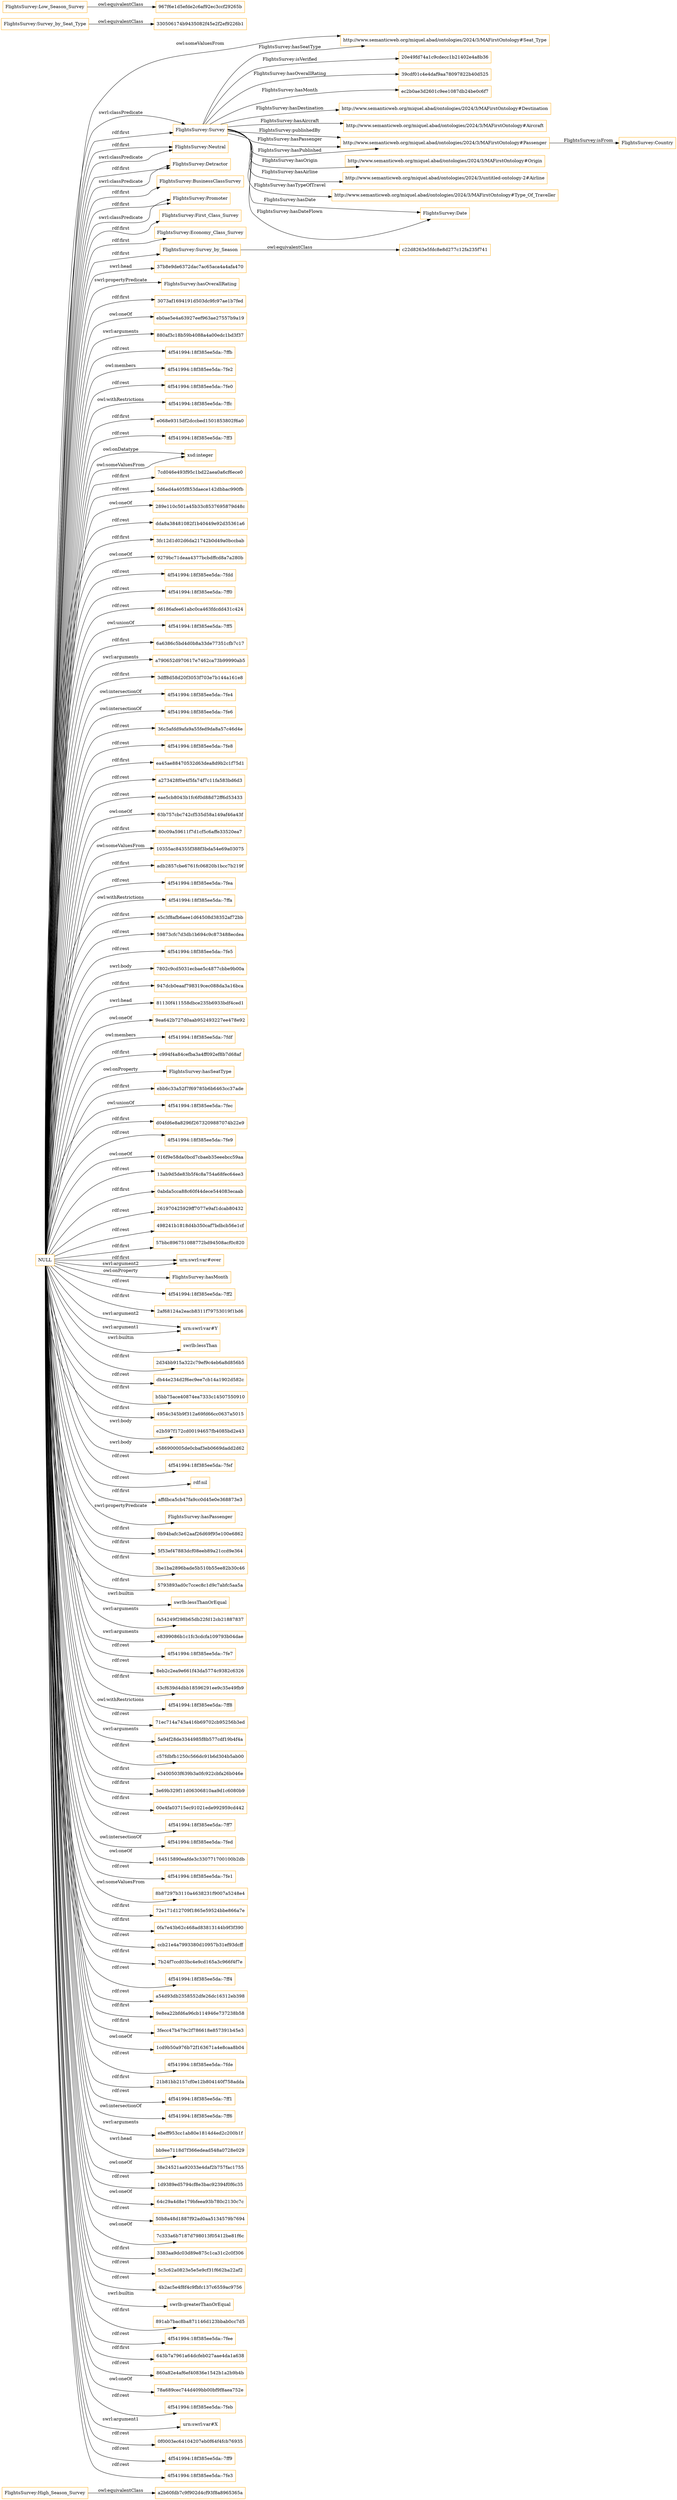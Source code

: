 digraph ar2dtool_diagram { 
rankdir=LR;
size="1501"
node [shape = rectangle, color="orange"]; "a2b60fdb7c9f902d4cf93f8a8965365a" "http://www.semanticweb.org/miquel.abad/ontologies/2024/3/MAFirstOntology#Destination" "FlightsSurvey:Neutral" "330506174b9435082f45e2f2ef9226b1" "FlightsSurvey:Detractor" "FlightsSurvey:High_Season_Survey" "http://www.semanticweb.org/miquel.abad/ontologies/2024/3/MAFirstOntology#Aircraft" "FlightsSurvey:Survey_by_Seat_Type" "http://www.semanticweb.org/miquel.abad/ontologies/2024/3/MAFirstOntology#Passenger" "FlightsSurvey:BusinessClassSurvey" "FlightsSurvey:Promoter" "967f6e1d5efde2c6af92ec3ccf29265b" "http://www.semanticweb.org/miquel.abad/ontologies/2024/3/MAFirstOntology#Origin" "FlightsSurvey:First_Class_Survey" "FlightsSurvey:Economy_Class_Survey" "http://www.semanticweb.org/miquel.abad/ontologies/2024/3/untitled-ontology-2#Airline" "http://www.semanticweb.org/miquel.abad/ontologies/2024/3/MAFirstOntology#Type_Of_Traveller" "FlightsSurvey:Country" "c22d8263e5fdc8e8d277c12fa235f741" "http://www.semanticweb.org/miquel.abad/ontologies/2024/3/MAFirstOntology#Seat_Type" "FlightsSurvey:Low_Season_Survey" "FlightsSurvey:Date" "FlightsSurvey:Survey_by_Season" "FlightsSurvey:Survey" ; /*classes style*/
	"NULL" -> "37b8e9de6372dac7ac65aca4a4afa470" [ label = "swrl:head" ];
	"NULL" -> "FlightsSurvey:hasOverallRating" [ label = "swrl:propertyPredicate" ];
	"NULL" -> "3073af1694191d503dc9fc97ae1b7fed" [ label = "rdf:first" ];
	"NULL" -> "eb0ae5e4a63927eef963ae27557b9a19" [ label = "owl:oneOf" ];
	"NULL" -> "880af3c18b59b4088a4a00edc1bd3f37" [ label = "swrl:arguments" ];
	"NULL" -> "4f541994:18f385ee5da:-7ffb" [ label = "rdf:rest" ];
	"NULL" -> "4f541994:18f385ee5da:-7fe2" [ label = "owl:members" ];
	"NULL" -> "4f541994:18f385ee5da:-7fe0" [ label = "rdf:rest" ];
	"NULL" -> "4f541994:18f385ee5da:-7ffc" [ label = "owl:withRestrictions" ];
	"NULL" -> "FlightsSurvey:Economy_Class_Survey" [ label = "rdf:first" ];
	"NULL" -> "e068e9315df2dccbed1501853802f6a0" [ label = "rdf:first" ];
	"NULL" -> "4f541994:18f385ee5da:-7ff3" [ label = "rdf:rest" ];
	"NULL" -> "xsd:integer" [ label = "owl:onDatatype" ];
	"NULL" -> "7cd046e493f95c1bd22aea0a6cf6ece0" [ label = "rdf:first" ];
	"NULL" -> "5d6ed4a405f853daece142dbbac990fb" [ label = "rdf:rest" ];
	"NULL" -> "289e110c501a45b33c8537695879d48c" [ label = "owl:oneOf" ];
	"NULL" -> "dda8a38481082f1b40449e92d35361a6" [ label = "rdf:rest" ];
	"NULL" -> "FlightsSurvey:Promoter" [ label = "rdf:first" ];
	"NULL" -> "3fc12d1d02d6da21742b0d49a0bccbab" [ label = "rdf:first" ];
	"NULL" -> "9279bc71deaa4377bcbdffcd8a7a280b" [ label = "owl:oneOf" ];
	"NULL" -> "4f541994:18f385ee5da:-7fdd" [ label = "rdf:rest" ];
	"NULL" -> "FlightsSurvey:Survey" [ label = "rdf:first" ];
	"NULL" -> "4f541994:18f385ee5da:-7ff0" [ label = "rdf:rest" ];
	"NULL" -> "d6186afee61abc0ca463fdcdd431c424" [ label = "rdf:rest" ];
	"NULL" -> "4f541994:18f385ee5da:-7ff5" [ label = "owl:unionOf" ];
	"NULL" -> "6a6386c5bd4d0b8a33de77351cfb7c17" [ label = "rdf:first" ];
	"NULL" -> "http://www.semanticweb.org/miquel.abad/ontologies/2024/3/MAFirstOntology#Seat_Type" [ label = "owl:someValuesFrom" ];
	"NULL" -> "a790652d970617e7462ca73b99990ab5" [ label = "swrl:arguments" ];
	"NULL" -> "3dff8d58d20f3053f703e7b144a161e8" [ label = "rdf:first" ];
	"NULL" -> "4f541994:18f385ee5da:-7fe4" [ label = "owl:intersectionOf" ];
	"NULL" -> "FlightsSurvey:Neutral" [ label = "rdf:first" ];
	"NULL" -> "4f541994:18f385ee5da:-7fe6" [ label = "owl:intersectionOf" ];
	"NULL" -> "36c5afdd9afa9a55fed9da8a57c46d4e" [ label = "rdf:rest" ];
	"NULL" -> "4f541994:18f385ee5da:-7fe8" [ label = "rdf:rest" ];
	"NULL" -> "ea45ae88470532d63dea8d9b2c1f75d1" [ label = "rdf:first" ];
	"NULL" -> "a273428f0e4f5fa74f7c11fa583bd6d3" [ label = "rdf:rest" ];
	"NULL" -> "FlightsSurvey:First_Class_Survey" [ label = "rdf:first" ];
	"NULL" -> "eae5cb8043b1fc6f0d88d72ff6d53433" [ label = "rdf:rest" ];
	"NULL" -> "63b757cbc742cf535d58a149af46a43f" [ label = "owl:oneOf" ];
	"NULL" -> "80c09a59611f7d1cf5c6affe33520ea7" [ label = "rdf:first" ];
	"NULL" -> "10355ac84355f388f3bda54e69a03075" [ label = "owl:someValuesFrom" ];
	"NULL" -> "adb2857cbe6761fc06820b1bcc7b219f" [ label = "rdf:first" ];
	"NULL" -> "4f541994:18f385ee5da:-7fea" [ label = "rdf:rest" ];
	"NULL" -> "4f541994:18f385ee5da:-7ffa" [ label = "owl:withRestrictions" ];
	"NULL" -> "a5c3f8afb6aee1d64508d38352af72bb" [ label = "rdf:first" ];
	"NULL" -> "59873cfc7d3db1b694c9c873488ecdea" [ label = "rdf:rest" ];
	"NULL" -> "4f541994:18f385ee5da:-7fe5" [ label = "rdf:rest" ];
	"NULL" -> "7802c9cd5031ecbae5c4877cbbe9b00a" [ label = "swrl:body" ];
	"NULL" -> "947dcb0eaaf798319cec088da3a16bca" [ label = "rdf:first" ];
	"NULL" -> "81130f411558dbce235b6933bdf4ced1" [ label = "swrl:head" ];
	"NULL" -> "9ea642b727d0aab952493227ee478e92" [ label = "owl:oneOf" ];
	"NULL" -> "4f541994:18f385ee5da:-7fdf" [ label = "owl:members" ];
	"NULL" -> "c994f4a84cefba3a4ff092ef8b7d68af" [ label = "rdf:first" ];
	"NULL" -> "FlightsSurvey:hasSeatType" [ label = "owl:onProperty" ];
	"NULL" -> "ebb6c33a52f7f69785b6b6463cc37ade" [ label = "rdf:first" ];
	"NULL" -> "4f541994:18f385ee5da:-7fec" [ label = "owl:unionOf" ];
	"NULL" -> "d04fd6e8a8296f2673209887074b22e9" [ label = "rdf:first" ];
	"NULL" -> "4f541994:18f385ee5da:-7fe9" [ label = "rdf:rest" ];
	"NULL" -> "016f9e58da0bcd7cbaeb35eeebcc59aa" [ label = "owl:oneOf" ];
	"NULL" -> "13ab9d5de83b5f4c8a754a68fec64ee3" [ label = "rdf:rest" ];
	"NULL" -> "0abda5cca88c60f44dece544083ecaab" [ label = "rdf:first" ];
	"NULL" -> "261970425929ff7077e9af1dcab80432" [ label = "rdf:rest" ];
	"NULL" -> "498241b1818d4b350caf7bdbcb56e1cf" [ label = "rdf:rest" ];
	"NULL" -> "57bbc896751088772bd94508acf0c820" [ label = "rdf:first" ];
	"NULL" -> "urn:swrl:var#over" [ label = "rdf:first" ];
	"NULL" -> "FlightsSurvey:hasMonth" [ label = "owl:onProperty" ];
	"NULL" -> "4f541994:18f385ee5da:-7ff2" [ label = "rdf:rest" ];
	"NULL" -> "FlightsSurvey:Neutral" [ label = "swrl:classPredicate" ];
	"NULL" -> "2af68124a2eacb8311f79753019f1bd6" [ label = "rdf:first" ];
	"NULL" -> "urn:swrl:var#Y" [ label = "swrl:argument2" ];
	"NULL" -> "swrlb:lessThan" [ label = "swrl:builtin" ];
	"NULL" -> "2d34bb915a322c79ef9c4eb6a8d856b5" [ label = "rdf:first" ];
	"NULL" -> "db44e234d2f6ec9ee7cb14a1902d582c" [ label = "rdf:rest" ];
	"NULL" -> "b5bb75ace40874ea7333c14507550910" [ label = "rdf:first" ];
	"NULL" -> "4954c345b9f312a69fd66cc0637a5015" [ label = "rdf:first" ];
	"NULL" -> "e2b597f172cd00194657fb4085bd2e43" [ label = "swrl:body" ];
	"NULL" -> "e586900005de0cbaf3eb0669dadd2d62" [ label = "swrl:body" ];
	"NULL" -> "4f541994:18f385ee5da:-7fef" [ label = "rdf:rest" ];
	"NULL" -> "rdf:nil" [ label = "rdf:rest" ];
	"NULL" -> "affdbca5cb47fa9cc0d45e0e368873e3" [ label = "rdf:first" ];
	"NULL" -> "FlightsSurvey:hasPassenger" [ label = "swrl:propertyPredicate" ];
	"NULL" -> "0b94bafc3e62aaf26d69f95e100e6862" [ label = "rdf:first" ];
	"NULL" -> "5f53ef47883dcf08eeb89a21ccd9e364" [ label = "rdf:first" ];
	"NULL" -> "3be1ba2896bade5b510b55ee82b30c46" [ label = "rdf:first" ];
	"NULL" -> "5793893ad0c7ccec8c1d9c7abfc5aa5a" [ label = "rdf:first" ];
	"NULL" -> "swrlb:lessThanOrEqual" [ label = "swrl:builtin" ];
	"NULL" -> "fa54249f298b65db22fd12cb21887837" [ label = "swrl:arguments" ];
	"NULL" -> "e8399086b1c1fc3cdcfa109793b04dae" [ label = "swrl:arguments" ];
	"NULL" -> "4f541994:18f385ee5da:-7fe7" [ label = "rdf:rest" ];
	"NULL" -> "8eb2c2ea9e661f43da5774c9382c6326" [ label = "rdf:rest" ];
	"NULL" -> "FlightsSurvey:Detractor" [ label = "rdf:first" ];
	"NULL" -> "43cf639d4dbb18596291ee9c35e49fb9" [ label = "rdf:first" ];
	"NULL" -> "4f541994:18f385ee5da:-7ff8" [ label = "owl:withRestrictions" ];
	"NULL" -> "71ec714a743a416b69702cb95256b3ed" [ label = "rdf:rest" ];
	"NULL" -> "5a94f28de3344985f8b577cdf19b4f4a" [ label = "swrl:arguments" ];
	"NULL" -> "urn:swrl:var#Y" [ label = "swrl:argument1" ];
	"NULL" -> "c57fdbfb1250c566dc91b6d304b5ab00" [ label = "rdf:first" ];
	"NULL" -> "e3400503f639b3a0fc922cbfa26b046e" [ label = "rdf:first" ];
	"NULL" -> "urn:swrl:var#over" [ label = "swrl:argument2" ];
	"NULL" -> "3e69b329f11d06306810aa9d1c6080b9" [ label = "rdf:first" ];
	"NULL" -> "FlightsSurvey:Survey" [ label = "swrl:classPredicate" ];
	"NULL" -> "00e4fa03715ec91021ede992959cd442" [ label = "rdf:first" ];
	"NULL" -> "4f541994:18f385ee5da:-7ff7" [ label = "rdf:rest" ];
	"NULL" -> "4f541994:18f385ee5da:-7fed" [ label = "owl:intersectionOf" ];
	"NULL" -> "164515890eafde3c330771700100b2db" [ label = "owl:oneOf" ];
	"NULL" -> "4f541994:18f385ee5da:-7fe1" [ label = "rdf:rest" ];
	"NULL" -> "8b87297b3110a4638231f9007a5248e4" [ label = "owl:someValuesFrom" ];
	"NULL" -> "72e171d12709f1865e59524bbe866a7e" [ label = "rdf:first" ];
	"NULL" -> "0fa7e43b62c468ad83813144b9f3f390" [ label = "rdf:first" ];
	"NULL" -> "ccb21e4a7993380d10957b31ef93dcff" [ label = "rdf:rest" ];
	"NULL" -> "7b24f7ccd03bc4e9cd165a3c966f4f7e" [ label = "rdf:first" ];
	"NULL" -> "4f541994:18f385ee5da:-7ff4" [ label = "rdf:rest" ];
	"NULL" -> "a54d93db2358552dfe26dc16312eb398" [ label = "rdf:rest" ];
	"NULL" -> "9e8ea22bfd6a96cb114946e737238b58" [ label = "rdf:first" ];
	"NULL" -> "3fecc47b479c2f786618e857391b45e3" [ label = "rdf:first" ];
	"NULL" -> "1cd9b50a976b72f163671a4e8caa8b04" [ label = "owl:oneOf" ];
	"NULL" -> "4f541994:18f385ee5da:-7fde" [ label = "rdf:rest" ];
	"NULL" -> "21b81bb2157cf0e12b804140f758adda" [ label = "rdf:first" ];
	"NULL" -> "4f541994:18f385ee5da:-7ff1" [ label = "rdf:rest" ];
	"NULL" -> "4f541994:18f385ee5da:-7ff6" [ label = "owl:intersectionOf" ];
	"NULL" -> "ebeff953cc1ab80e1814d4ed2c200b1f" [ label = "swrl:arguments" ];
	"NULL" -> "bb9ee7118d7f366edead548a0728e029" [ label = "swrl:head" ];
	"NULL" -> "38e24521aa92033e4daf2b757fac1755" [ label = "owl:oneOf" ];
	"NULL" -> "FlightsSurvey:Survey_by_Season" [ label = "rdf:first" ];
	"NULL" -> "1d9389ed5794cf8e3bac92394f0f6c35" [ label = "rdf:rest" ];
	"NULL" -> "64c29a4d8e179bfeea93b780c2130c7c" [ label = "owl:oneOf" ];
	"NULL" -> "50b8a48d1887f92ad0aa5134579b7694" [ label = "rdf:rest" ];
	"NULL" -> "7c333a6b7187d798013f05412be81f6c" [ label = "owl:oneOf" ];
	"NULL" -> "xsd:integer" [ label = "owl:someValuesFrom" ];
	"NULL" -> "3383aa9dc03d89e875c1ca31c2c0f306" [ label = "rdf:first" ];
	"NULL" -> "5c3c62a0823e5e5e9cf31f662ba22af2" [ label = "rdf:rest" ];
	"NULL" -> "4b2ac5e4f8f4c9fbfc137c6559ac9756" [ label = "rdf:rest" ];
	"NULL" -> "swrlb:greaterThanOrEqual" [ label = "swrl:builtin" ];
	"NULL" -> "891ab7bac8ba871146d123bbab0cc7d5" [ label = "rdf:first" ];
	"NULL" -> "4f541994:18f385ee5da:-7fee" [ label = "rdf:rest" ];
	"NULL" -> "FlightsSurvey:Promoter" [ label = "swrl:classPredicate" ];
	"NULL" -> "643b7a7961a64dcfeb027aae4da1a638" [ label = "rdf:first" ];
	"NULL" -> "860a82e4af6ef40836e1542b1a2b9b4b" [ label = "rdf:rest" ];
	"NULL" -> "78a689cec744d409bb00bf9f8aea752e" [ label = "owl:oneOf" ];
	"NULL" -> "4f541994:18f385ee5da:-7feb" [ label = "rdf:rest" ];
	"NULL" -> "urn:swrl:var#X" [ label = "swrl:argument1" ];
	"NULL" -> "0f0003ec64104207eb0f64f4fcb76935" [ label = "rdf:rest" ];
	"NULL" -> "FlightsSurvey:BusinessClassSurvey" [ label = "rdf:first" ];
	"NULL" -> "4f541994:18f385ee5da:-7ff9" [ label = "rdf:rest" ];
	"NULL" -> "FlightsSurvey:Detractor" [ label = "swrl:classPredicate" ];
	"NULL" -> "4f541994:18f385ee5da:-7fe3" [ label = "rdf:rest" ];
	"FlightsSurvey:Low_Season_Survey" -> "967f6e1d5efde2c6af92ec3ccf29265b" [ label = "owl:equivalentClass" ];
	"FlightsSurvey:High_Season_Survey" -> "a2b60fdb7c9f902d4cf93f8a8965365a" [ label = "owl:equivalentClass" ];
	"FlightsSurvey:Survey_by_Seat_Type" -> "330506174b9435082f45e2f2ef9226b1" [ label = "owl:equivalentClass" ];
	"FlightsSurvey:Survey_by_Season" -> "c22d8263e5fdc8e8d277c12fa235f741" [ label = "owl:equivalentClass" ];
	"FlightsSurvey:Survey" -> "FlightsSurvey:Date" [ label = "FlightsSurvey:hasDateFlown" ];
	"FlightsSurvey:Survey" -> "http://www.semanticweb.org/miquel.abad/ontologies/2024/3/MAFirstOntology#Passenger" [ label = "FlightsSurvey:hasPassenger" ];
	"FlightsSurvey:Survey" -> "FlightsSurvey:Date" [ label = "FlightsSurvey:hasDate" ];
	"FlightsSurvey:Survey" -> "http://www.semanticweb.org/miquel.abad/ontologies/2024/3/MAFirstOntology#Origin" [ label = "FlightsSurvey:hasOrigin" ];
	"FlightsSurvey:Survey" -> "http://www.semanticweb.org/miquel.abad/ontologies/2024/3/MAFirstOntology#Passenger" [ label = "FlightsSurvey:hasPublished" ];
	"FlightsSurvey:Survey" -> "http://www.semanticweb.org/miquel.abad/ontologies/2024/3/MAFirstOntology#Destination" [ label = "FlightsSurvey:hasDestination" ];
	"FlightsSurvey:Survey" -> "http://www.semanticweb.org/miquel.abad/ontologies/2024/3/MAFirstOntology#Passenger" [ label = "FlightsSurvey:publishedBy" ];
	"FlightsSurvey:Survey" -> "http://www.semanticweb.org/miquel.abad/ontologies/2024/3/MAFirstOntology#Type_Of_Traveller" [ label = "FlightsSurvey:hasTypeOfTravel" ];
	"FlightsSurvey:Survey" -> "http://www.semanticweb.org/miquel.abad/ontologies/2024/3/untitled-ontology-2#Airline" [ label = "FlightsSurvey:hasAirline" ];
	"FlightsSurvey:Survey" -> "20e49fd74a1c9cdecc1b21402e4a8b36" [ label = "FlightsSurvey:isVerified" ];
	"http://www.semanticweb.org/miquel.abad/ontologies/2024/3/MAFirstOntology#Passenger" -> "FlightsSurvey:Country" [ label = "FlightsSurvey:isFrom" ];
	"FlightsSurvey:Survey" -> "http://www.semanticweb.org/miquel.abad/ontologies/2024/3/MAFirstOntology#Aircraft" [ label = "FlightsSurvey:hasAircraft" ];
	"FlightsSurvey:Survey" -> "39cdf01c4e4daf9aa78097822b40d525" [ label = "FlightsSurvey:hasOverallRating" ];
	"FlightsSurvey:Survey" -> "http://www.semanticweb.org/miquel.abad/ontologies/2024/3/MAFirstOntology#Seat_Type" [ label = "FlightsSurvey:hasSeatType" ];
	"FlightsSurvey:Survey" -> "ec2b0ae3d2601c9ee1087db24be0c6f7" [ label = "FlightsSurvey:hasMonth" ];

}
